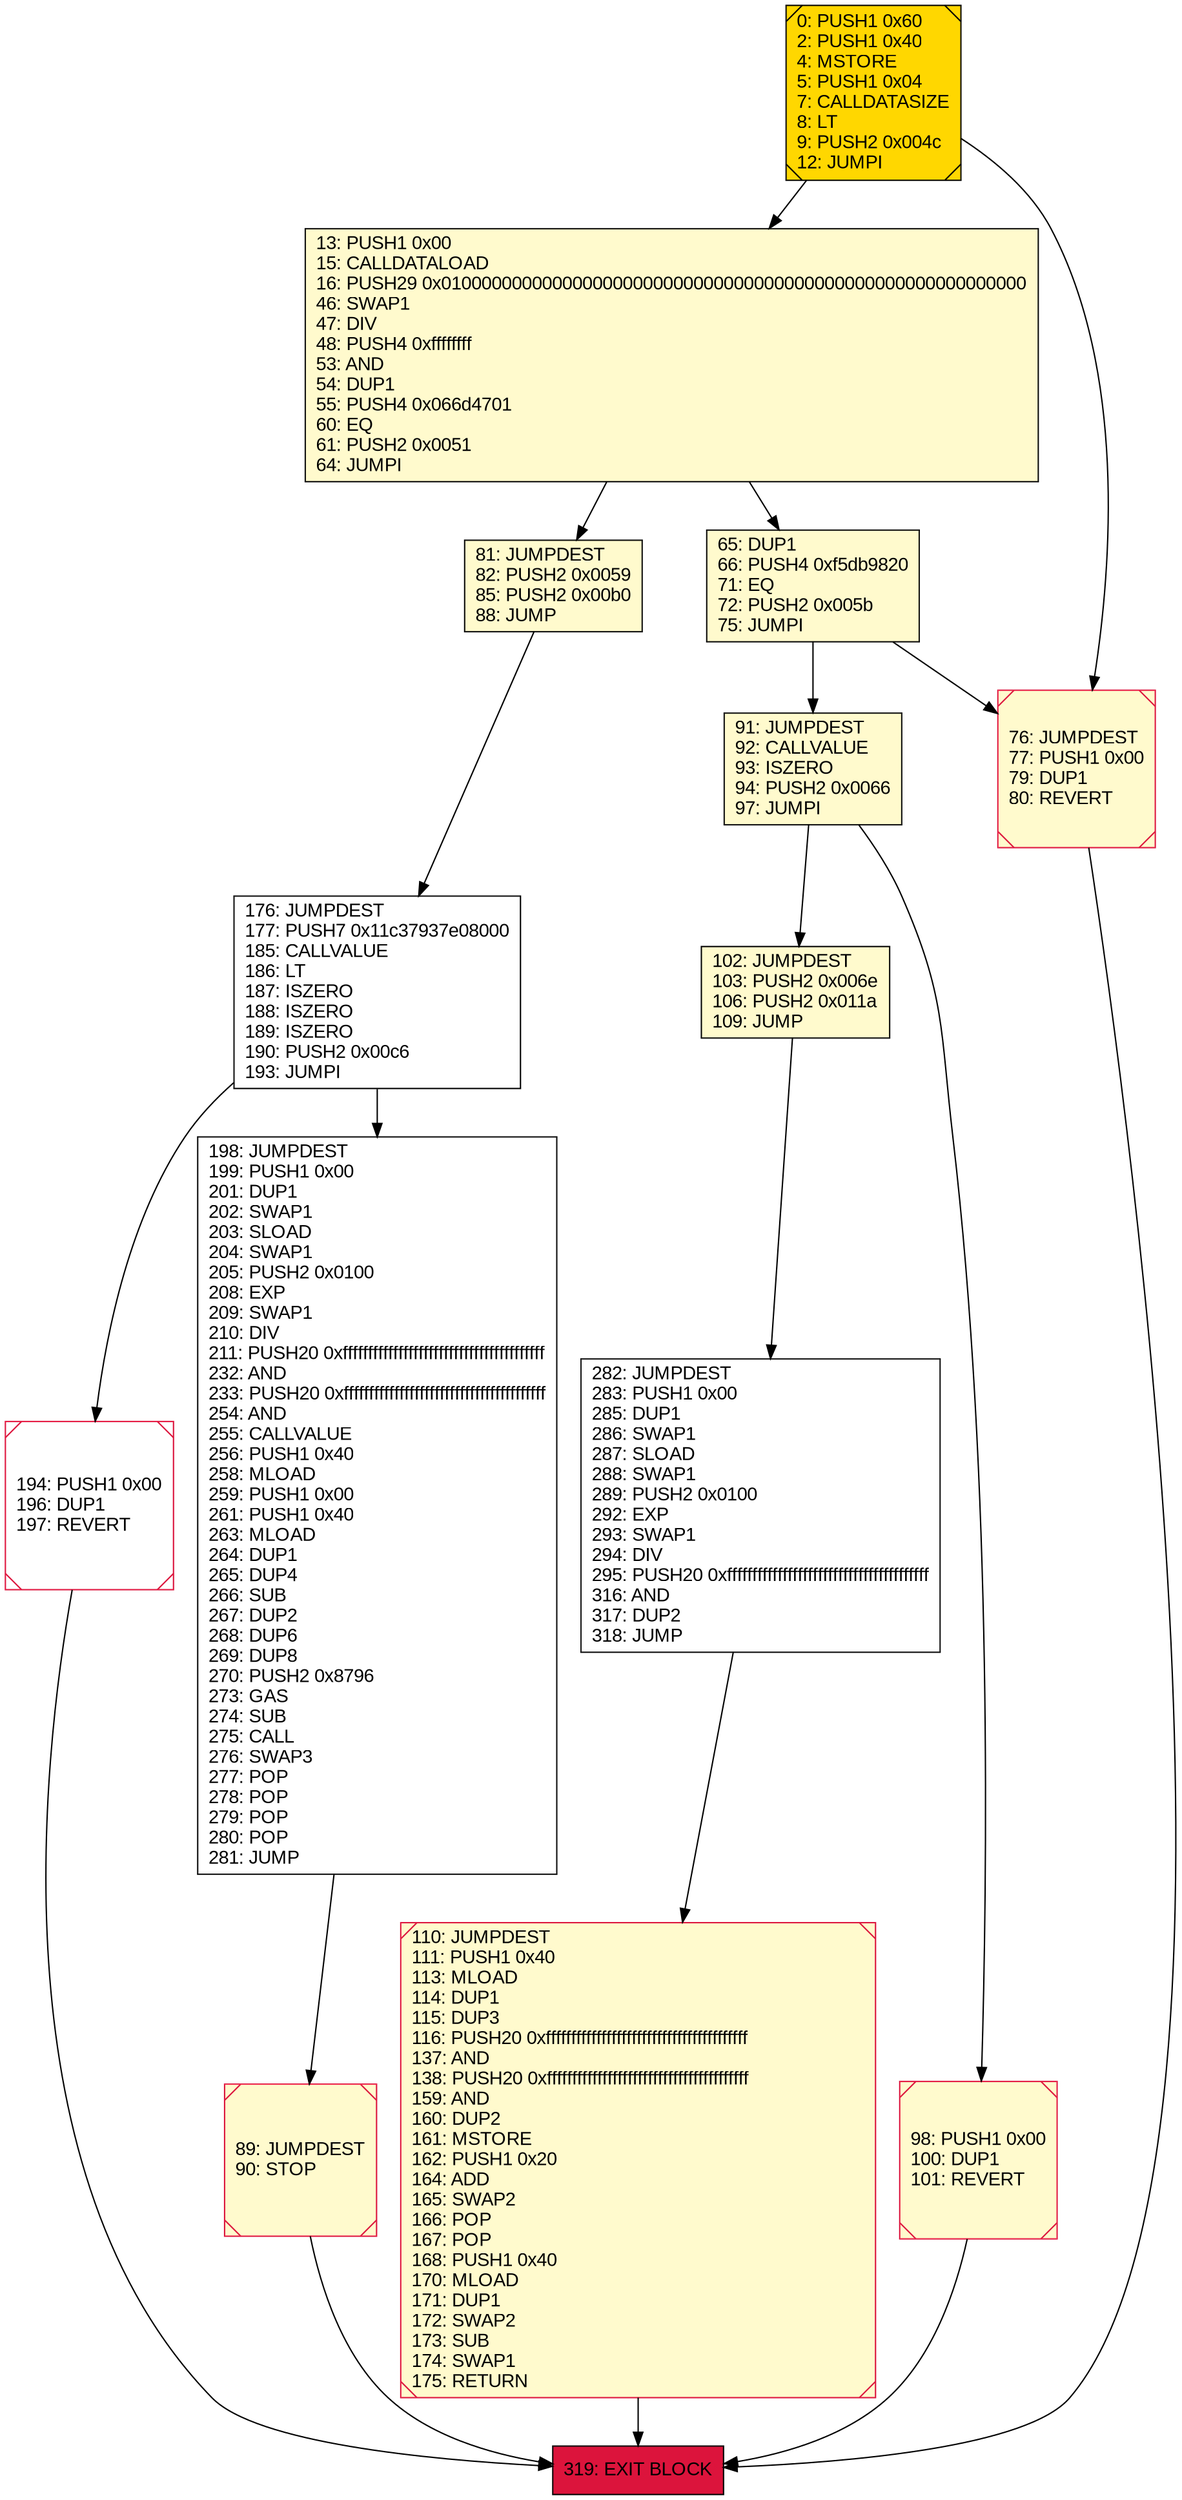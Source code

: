 digraph G {
bgcolor=transparent rankdir=UD;
node [shape=box style=filled color=black fillcolor=white fontname=arial fontcolor=black];
102 [label="102: JUMPDEST\l103: PUSH2 0x006e\l106: PUSH2 0x011a\l109: JUMP\l" fillcolor=lemonchiffon ];
13 [label="13: PUSH1 0x00\l15: CALLDATALOAD\l16: PUSH29 0x0100000000000000000000000000000000000000000000000000000000\l46: SWAP1\l47: DIV\l48: PUSH4 0xffffffff\l53: AND\l54: DUP1\l55: PUSH4 0x066d4701\l60: EQ\l61: PUSH2 0x0051\l64: JUMPI\l" fillcolor=lemonchiffon ];
98 [label="98: PUSH1 0x00\l100: DUP1\l101: REVERT\l" fillcolor=lemonchiffon shape=Msquare color=crimson ];
194 [label="194: PUSH1 0x00\l196: DUP1\l197: REVERT\l" shape=Msquare color=crimson ];
0 [label="0: PUSH1 0x60\l2: PUSH1 0x40\l4: MSTORE\l5: PUSH1 0x04\l7: CALLDATASIZE\l8: LT\l9: PUSH2 0x004c\l12: JUMPI\l" fillcolor=lemonchiffon shape=Msquare fillcolor=gold ];
91 [label="91: JUMPDEST\l92: CALLVALUE\l93: ISZERO\l94: PUSH2 0x0066\l97: JUMPI\l" fillcolor=lemonchiffon ];
76 [label="76: JUMPDEST\l77: PUSH1 0x00\l79: DUP1\l80: REVERT\l" fillcolor=lemonchiffon shape=Msquare color=crimson ];
176 [label="176: JUMPDEST\l177: PUSH7 0x11c37937e08000\l185: CALLVALUE\l186: LT\l187: ISZERO\l188: ISZERO\l189: ISZERO\l190: PUSH2 0x00c6\l193: JUMPI\l" ];
282 [label="282: JUMPDEST\l283: PUSH1 0x00\l285: DUP1\l286: SWAP1\l287: SLOAD\l288: SWAP1\l289: PUSH2 0x0100\l292: EXP\l293: SWAP1\l294: DIV\l295: PUSH20 0xffffffffffffffffffffffffffffffffffffffff\l316: AND\l317: DUP2\l318: JUMP\l" ];
89 [label="89: JUMPDEST\l90: STOP\l" fillcolor=lemonchiffon shape=Msquare color=crimson ];
198 [label="198: JUMPDEST\l199: PUSH1 0x00\l201: DUP1\l202: SWAP1\l203: SLOAD\l204: SWAP1\l205: PUSH2 0x0100\l208: EXP\l209: SWAP1\l210: DIV\l211: PUSH20 0xffffffffffffffffffffffffffffffffffffffff\l232: AND\l233: PUSH20 0xffffffffffffffffffffffffffffffffffffffff\l254: AND\l255: CALLVALUE\l256: PUSH1 0x40\l258: MLOAD\l259: PUSH1 0x00\l261: PUSH1 0x40\l263: MLOAD\l264: DUP1\l265: DUP4\l266: SUB\l267: DUP2\l268: DUP6\l269: DUP8\l270: PUSH2 0x8796\l273: GAS\l274: SUB\l275: CALL\l276: SWAP3\l277: POP\l278: POP\l279: POP\l280: POP\l281: JUMP\l" ];
81 [label="81: JUMPDEST\l82: PUSH2 0x0059\l85: PUSH2 0x00b0\l88: JUMP\l" fillcolor=lemonchiffon ];
110 [label="110: JUMPDEST\l111: PUSH1 0x40\l113: MLOAD\l114: DUP1\l115: DUP3\l116: PUSH20 0xffffffffffffffffffffffffffffffffffffffff\l137: AND\l138: PUSH20 0xffffffffffffffffffffffffffffffffffffffff\l159: AND\l160: DUP2\l161: MSTORE\l162: PUSH1 0x20\l164: ADD\l165: SWAP2\l166: POP\l167: POP\l168: PUSH1 0x40\l170: MLOAD\l171: DUP1\l172: SWAP2\l173: SUB\l174: SWAP1\l175: RETURN\l" fillcolor=lemonchiffon shape=Msquare color=crimson ];
65 [label="65: DUP1\l66: PUSH4 0xf5db9820\l71: EQ\l72: PUSH2 0x005b\l75: JUMPI\l" fillcolor=lemonchiffon ];
319 [label="319: EXIT BLOCK\l" fillcolor=crimson ];
110 -> 319;
0 -> 13;
176 -> 194;
91 -> 102;
91 -> 98;
102 -> 282;
0 -> 76;
282 -> 110;
89 -> 319;
65 -> 91;
76 -> 319;
81 -> 176;
65 -> 76;
176 -> 198;
98 -> 319;
194 -> 319;
13 -> 65;
13 -> 81;
198 -> 89;
}